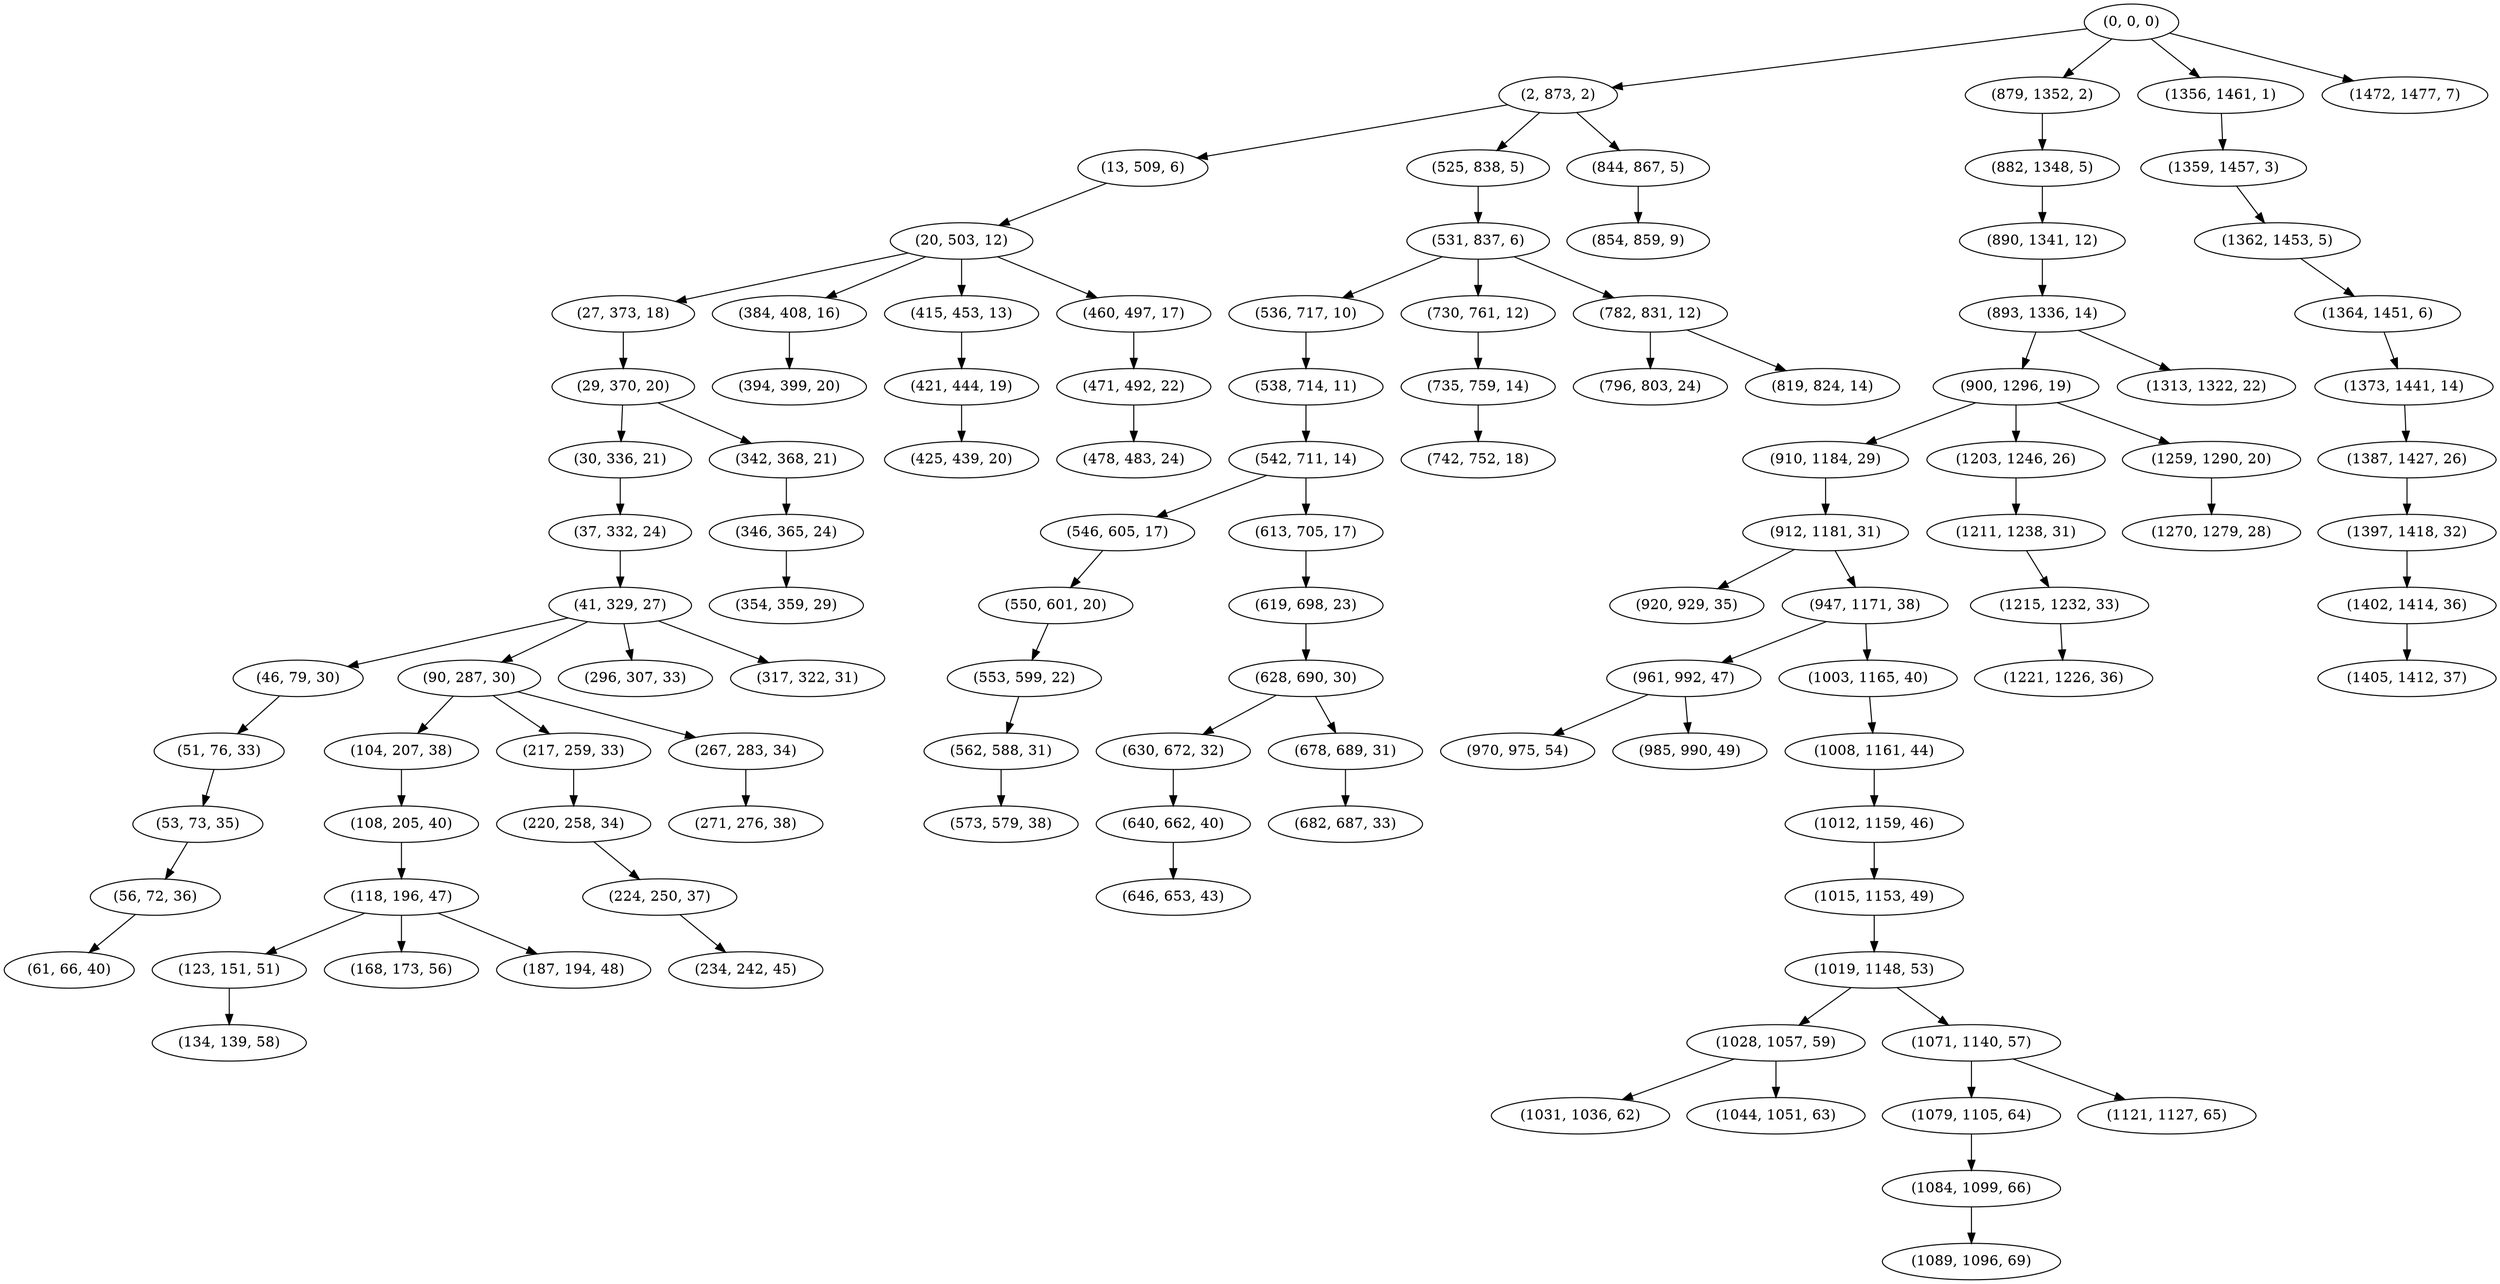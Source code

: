 digraph tree {
    "(0, 0, 0)";
    "(2, 873, 2)";
    "(13, 509, 6)";
    "(20, 503, 12)";
    "(27, 373, 18)";
    "(29, 370, 20)";
    "(30, 336, 21)";
    "(37, 332, 24)";
    "(41, 329, 27)";
    "(46, 79, 30)";
    "(51, 76, 33)";
    "(53, 73, 35)";
    "(56, 72, 36)";
    "(61, 66, 40)";
    "(90, 287, 30)";
    "(104, 207, 38)";
    "(108, 205, 40)";
    "(118, 196, 47)";
    "(123, 151, 51)";
    "(134, 139, 58)";
    "(168, 173, 56)";
    "(187, 194, 48)";
    "(217, 259, 33)";
    "(220, 258, 34)";
    "(224, 250, 37)";
    "(234, 242, 45)";
    "(267, 283, 34)";
    "(271, 276, 38)";
    "(296, 307, 33)";
    "(317, 322, 31)";
    "(342, 368, 21)";
    "(346, 365, 24)";
    "(354, 359, 29)";
    "(384, 408, 16)";
    "(394, 399, 20)";
    "(415, 453, 13)";
    "(421, 444, 19)";
    "(425, 439, 20)";
    "(460, 497, 17)";
    "(471, 492, 22)";
    "(478, 483, 24)";
    "(525, 838, 5)";
    "(531, 837, 6)";
    "(536, 717, 10)";
    "(538, 714, 11)";
    "(542, 711, 14)";
    "(546, 605, 17)";
    "(550, 601, 20)";
    "(553, 599, 22)";
    "(562, 588, 31)";
    "(573, 579, 38)";
    "(613, 705, 17)";
    "(619, 698, 23)";
    "(628, 690, 30)";
    "(630, 672, 32)";
    "(640, 662, 40)";
    "(646, 653, 43)";
    "(678, 689, 31)";
    "(682, 687, 33)";
    "(730, 761, 12)";
    "(735, 759, 14)";
    "(742, 752, 18)";
    "(782, 831, 12)";
    "(796, 803, 24)";
    "(819, 824, 14)";
    "(844, 867, 5)";
    "(854, 859, 9)";
    "(879, 1352, 2)";
    "(882, 1348, 5)";
    "(890, 1341, 12)";
    "(893, 1336, 14)";
    "(900, 1296, 19)";
    "(910, 1184, 29)";
    "(912, 1181, 31)";
    "(920, 929, 35)";
    "(947, 1171, 38)";
    "(961, 992, 47)";
    "(970, 975, 54)";
    "(985, 990, 49)";
    "(1003, 1165, 40)";
    "(1008, 1161, 44)";
    "(1012, 1159, 46)";
    "(1015, 1153, 49)";
    "(1019, 1148, 53)";
    "(1028, 1057, 59)";
    "(1031, 1036, 62)";
    "(1044, 1051, 63)";
    "(1071, 1140, 57)";
    "(1079, 1105, 64)";
    "(1084, 1099, 66)";
    "(1089, 1096, 69)";
    "(1121, 1127, 65)";
    "(1203, 1246, 26)";
    "(1211, 1238, 31)";
    "(1215, 1232, 33)";
    "(1221, 1226, 36)";
    "(1259, 1290, 20)";
    "(1270, 1279, 28)";
    "(1313, 1322, 22)";
    "(1356, 1461, 1)";
    "(1359, 1457, 3)";
    "(1362, 1453, 5)";
    "(1364, 1451, 6)";
    "(1373, 1441, 14)";
    "(1387, 1427, 26)";
    "(1397, 1418, 32)";
    "(1402, 1414, 36)";
    "(1405, 1412, 37)";
    "(1472, 1477, 7)";
    "(0, 0, 0)" -> "(2, 873, 2)";
    "(0, 0, 0)" -> "(879, 1352, 2)";
    "(0, 0, 0)" -> "(1356, 1461, 1)";
    "(0, 0, 0)" -> "(1472, 1477, 7)";
    "(2, 873, 2)" -> "(13, 509, 6)";
    "(2, 873, 2)" -> "(525, 838, 5)";
    "(2, 873, 2)" -> "(844, 867, 5)";
    "(13, 509, 6)" -> "(20, 503, 12)";
    "(20, 503, 12)" -> "(27, 373, 18)";
    "(20, 503, 12)" -> "(384, 408, 16)";
    "(20, 503, 12)" -> "(415, 453, 13)";
    "(20, 503, 12)" -> "(460, 497, 17)";
    "(27, 373, 18)" -> "(29, 370, 20)";
    "(29, 370, 20)" -> "(30, 336, 21)";
    "(29, 370, 20)" -> "(342, 368, 21)";
    "(30, 336, 21)" -> "(37, 332, 24)";
    "(37, 332, 24)" -> "(41, 329, 27)";
    "(41, 329, 27)" -> "(46, 79, 30)";
    "(41, 329, 27)" -> "(90, 287, 30)";
    "(41, 329, 27)" -> "(296, 307, 33)";
    "(41, 329, 27)" -> "(317, 322, 31)";
    "(46, 79, 30)" -> "(51, 76, 33)";
    "(51, 76, 33)" -> "(53, 73, 35)";
    "(53, 73, 35)" -> "(56, 72, 36)";
    "(56, 72, 36)" -> "(61, 66, 40)";
    "(90, 287, 30)" -> "(104, 207, 38)";
    "(90, 287, 30)" -> "(217, 259, 33)";
    "(90, 287, 30)" -> "(267, 283, 34)";
    "(104, 207, 38)" -> "(108, 205, 40)";
    "(108, 205, 40)" -> "(118, 196, 47)";
    "(118, 196, 47)" -> "(123, 151, 51)";
    "(118, 196, 47)" -> "(168, 173, 56)";
    "(118, 196, 47)" -> "(187, 194, 48)";
    "(123, 151, 51)" -> "(134, 139, 58)";
    "(217, 259, 33)" -> "(220, 258, 34)";
    "(220, 258, 34)" -> "(224, 250, 37)";
    "(224, 250, 37)" -> "(234, 242, 45)";
    "(267, 283, 34)" -> "(271, 276, 38)";
    "(342, 368, 21)" -> "(346, 365, 24)";
    "(346, 365, 24)" -> "(354, 359, 29)";
    "(384, 408, 16)" -> "(394, 399, 20)";
    "(415, 453, 13)" -> "(421, 444, 19)";
    "(421, 444, 19)" -> "(425, 439, 20)";
    "(460, 497, 17)" -> "(471, 492, 22)";
    "(471, 492, 22)" -> "(478, 483, 24)";
    "(525, 838, 5)" -> "(531, 837, 6)";
    "(531, 837, 6)" -> "(536, 717, 10)";
    "(531, 837, 6)" -> "(730, 761, 12)";
    "(531, 837, 6)" -> "(782, 831, 12)";
    "(536, 717, 10)" -> "(538, 714, 11)";
    "(538, 714, 11)" -> "(542, 711, 14)";
    "(542, 711, 14)" -> "(546, 605, 17)";
    "(542, 711, 14)" -> "(613, 705, 17)";
    "(546, 605, 17)" -> "(550, 601, 20)";
    "(550, 601, 20)" -> "(553, 599, 22)";
    "(553, 599, 22)" -> "(562, 588, 31)";
    "(562, 588, 31)" -> "(573, 579, 38)";
    "(613, 705, 17)" -> "(619, 698, 23)";
    "(619, 698, 23)" -> "(628, 690, 30)";
    "(628, 690, 30)" -> "(630, 672, 32)";
    "(628, 690, 30)" -> "(678, 689, 31)";
    "(630, 672, 32)" -> "(640, 662, 40)";
    "(640, 662, 40)" -> "(646, 653, 43)";
    "(678, 689, 31)" -> "(682, 687, 33)";
    "(730, 761, 12)" -> "(735, 759, 14)";
    "(735, 759, 14)" -> "(742, 752, 18)";
    "(782, 831, 12)" -> "(796, 803, 24)";
    "(782, 831, 12)" -> "(819, 824, 14)";
    "(844, 867, 5)" -> "(854, 859, 9)";
    "(879, 1352, 2)" -> "(882, 1348, 5)";
    "(882, 1348, 5)" -> "(890, 1341, 12)";
    "(890, 1341, 12)" -> "(893, 1336, 14)";
    "(893, 1336, 14)" -> "(900, 1296, 19)";
    "(893, 1336, 14)" -> "(1313, 1322, 22)";
    "(900, 1296, 19)" -> "(910, 1184, 29)";
    "(900, 1296, 19)" -> "(1203, 1246, 26)";
    "(900, 1296, 19)" -> "(1259, 1290, 20)";
    "(910, 1184, 29)" -> "(912, 1181, 31)";
    "(912, 1181, 31)" -> "(920, 929, 35)";
    "(912, 1181, 31)" -> "(947, 1171, 38)";
    "(947, 1171, 38)" -> "(961, 992, 47)";
    "(947, 1171, 38)" -> "(1003, 1165, 40)";
    "(961, 992, 47)" -> "(970, 975, 54)";
    "(961, 992, 47)" -> "(985, 990, 49)";
    "(1003, 1165, 40)" -> "(1008, 1161, 44)";
    "(1008, 1161, 44)" -> "(1012, 1159, 46)";
    "(1012, 1159, 46)" -> "(1015, 1153, 49)";
    "(1015, 1153, 49)" -> "(1019, 1148, 53)";
    "(1019, 1148, 53)" -> "(1028, 1057, 59)";
    "(1019, 1148, 53)" -> "(1071, 1140, 57)";
    "(1028, 1057, 59)" -> "(1031, 1036, 62)";
    "(1028, 1057, 59)" -> "(1044, 1051, 63)";
    "(1071, 1140, 57)" -> "(1079, 1105, 64)";
    "(1071, 1140, 57)" -> "(1121, 1127, 65)";
    "(1079, 1105, 64)" -> "(1084, 1099, 66)";
    "(1084, 1099, 66)" -> "(1089, 1096, 69)";
    "(1203, 1246, 26)" -> "(1211, 1238, 31)";
    "(1211, 1238, 31)" -> "(1215, 1232, 33)";
    "(1215, 1232, 33)" -> "(1221, 1226, 36)";
    "(1259, 1290, 20)" -> "(1270, 1279, 28)";
    "(1356, 1461, 1)" -> "(1359, 1457, 3)";
    "(1359, 1457, 3)" -> "(1362, 1453, 5)";
    "(1362, 1453, 5)" -> "(1364, 1451, 6)";
    "(1364, 1451, 6)" -> "(1373, 1441, 14)";
    "(1373, 1441, 14)" -> "(1387, 1427, 26)";
    "(1387, 1427, 26)" -> "(1397, 1418, 32)";
    "(1397, 1418, 32)" -> "(1402, 1414, 36)";
    "(1402, 1414, 36)" -> "(1405, 1412, 37)";
}
